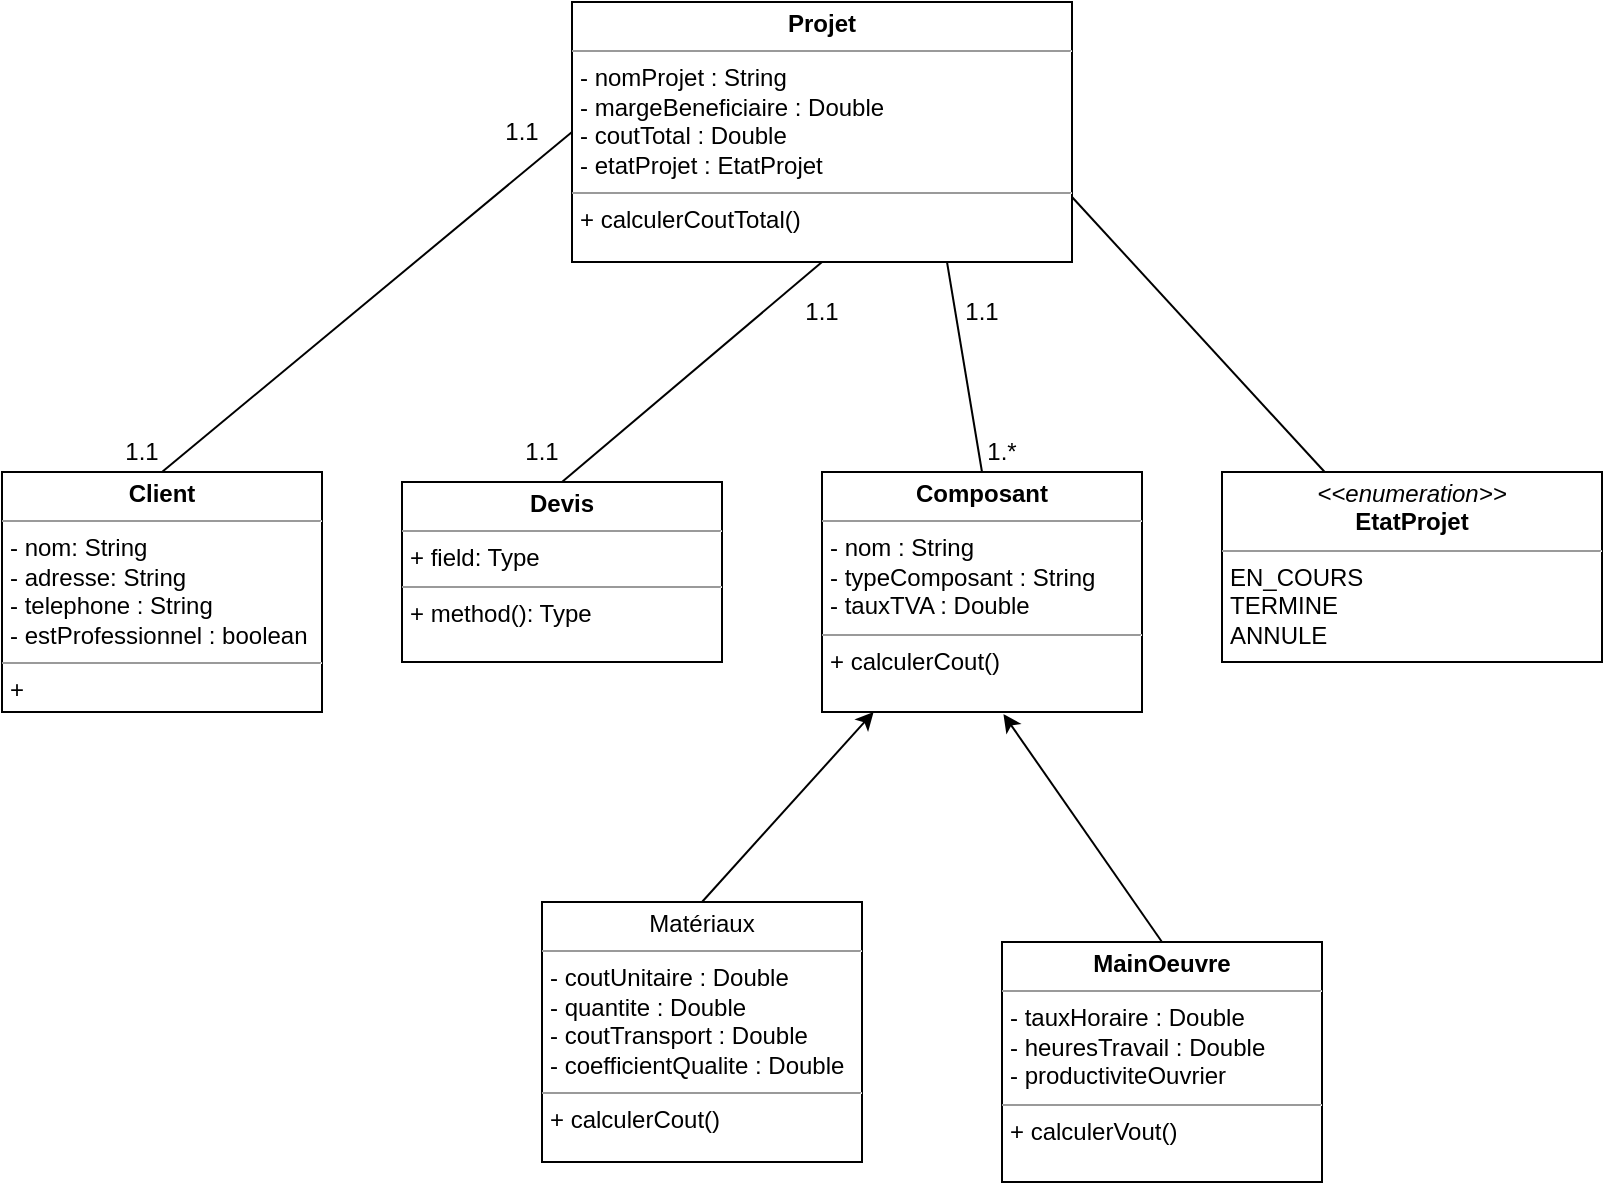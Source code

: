 <mxfile version="20.5.3" type="embed"><diagram id="4j6IUzsgExgtnUEqNyxQ" name="Page-1"><mxGraphModel dx="1276" dy="509" grid="1" gridSize="10" guides="1" tooltips="1" connect="1" arrows="1" fold="1" page="1" pageScale="1" pageWidth="850" pageHeight="1100" math="0" shadow="0"><root><mxCell id="0"/><mxCell id="1" parent="0"/><mxCell id="27" style="edgeStyle=none;rounded=0;orthogonalLoop=1;jettySize=auto;html=1;exitX=0.25;exitY=1;exitDx=0;exitDy=0;" edge="1" parent="1" source="6"><mxGeometry relative="1" as="geometry"><mxPoint x="387.083" y="135" as="targetPoint"/></mxGeometry></mxCell><mxCell id="6" value="&lt;p style=&quot;margin:0px;margin-top:4px;text-align:center;&quot;&gt;&lt;b&gt;Projet&lt;/b&gt;&lt;/p&gt;&lt;hr size=&quot;1&quot;&gt;&lt;p style=&quot;margin:0px;margin-left:4px;&quot;&gt;- nomProjet : String&lt;/p&gt;&lt;p style=&quot;margin:0px;margin-left:4px;&quot;&gt;-&amp;nbsp;margeBeneficiaire : Double&lt;/p&gt;&lt;p style=&quot;margin:0px;margin-left:4px;&quot;&gt;-&amp;nbsp;coutTotal : Double&lt;/p&gt;&lt;p style=&quot;margin:0px;margin-left:4px;&quot;&gt;-&amp;nbsp;etatProjet : EtatProjet&lt;/p&gt;&lt;hr size=&quot;1&quot;&gt;&lt;p style=&quot;margin:0px;margin-left:4px;&quot;&gt;+ calculerCoutTotal()&lt;/p&gt;" style="verticalAlign=top;align=left;overflow=fill;fontSize=12;fontFamily=Helvetica;html=1;" vertex="1" parent="1"><mxGeometry x="315" y="30" width="250" height="130" as="geometry"/></mxCell><mxCell id="9" value="&lt;p style=&quot;margin:0px;margin-top:4px;text-align:center;&quot;&gt;&lt;b&gt;Client&lt;/b&gt;&lt;/p&gt;&lt;hr size=&quot;1&quot;&gt;&lt;p style=&quot;margin:0px;margin-left:4px;&quot;&gt;- nom: String&lt;/p&gt;&lt;p style=&quot;margin:0px;margin-left:4px;&quot;&gt;-&amp;nbsp;adresse: String&lt;/p&gt;&lt;p style=&quot;margin:0px;margin-left:4px;&quot;&gt;-&amp;nbsp;telephone : String&lt;/p&gt;&lt;p style=&quot;margin:0px;margin-left:4px;&quot;&gt;-&amp;nbsp;estProfessionnel : boolean&lt;/p&gt;&lt;hr size=&quot;1&quot;&gt;&lt;p style=&quot;margin:0px;margin-left:4px;&quot;&gt;+&lt;/p&gt;" style="verticalAlign=top;align=left;overflow=fill;fontSize=12;fontFamily=Helvetica;html=1;" vertex="1" parent="1"><mxGeometry x="30" y="265" width="160" height="120" as="geometry"/></mxCell><mxCell id="10" value="&lt;p style=&quot;margin:0px;margin-top:4px;text-align:center;&quot;&gt;&lt;b&gt;Devis&lt;/b&gt;&lt;/p&gt;&lt;hr size=&quot;1&quot;&gt;&lt;p style=&quot;margin:0px;margin-left:4px;&quot;&gt;+ field: Type&lt;/p&gt;&lt;hr size=&quot;1&quot;&gt;&lt;p style=&quot;margin:0px;margin-left:4px;&quot;&gt;+ method(): Type&lt;/p&gt;" style="verticalAlign=top;align=left;overflow=fill;fontSize=12;fontFamily=Helvetica;html=1;" vertex="1" parent="1"><mxGeometry x="230" y="270" width="160" height="90" as="geometry"/></mxCell><mxCell id="11" value="&lt;p style=&quot;margin:0px;margin-top:4px;text-align:center;&quot;&gt;&lt;b&gt;Composant&lt;/b&gt;&lt;/p&gt;&lt;hr size=&quot;1&quot;&gt;&lt;p style=&quot;margin:0px;margin-left:4px;&quot;&gt;- nom : String&lt;/p&gt;&lt;p style=&quot;margin:0px;margin-left:4px;&quot;&gt;- typeComposant : String&lt;/p&gt;&lt;p style=&quot;margin:0px;margin-left:4px;&quot;&gt;- tauxTVA : Double&lt;/p&gt;&lt;hr size=&quot;1&quot;&gt;&lt;p style=&quot;margin:0px;margin-left:4px;&quot;&gt;+ calculerCout()&lt;/p&gt;" style="verticalAlign=top;align=left;overflow=fill;fontSize=12;fontFamily=Helvetica;html=1;" vertex="1" parent="1"><mxGeometry x="440" y="265" width="160" height="120" as="geometry"/></mxCell><mxCell id="16" value="&lt;p style=&quot;margin:0px;margin-top:4px;text-align:center;&quot;&gt;&lt;i&gt;&amp;lt;&amp;lt;enumeration&amp;gt;&amp;gt;&lt;/i&gt;&lt;br&gt;&lt;b&gt;EtatProjet&lt;/b&gt;&lt;/p&gt;&lt;hr size=&quot;1&quot;&gt;&lt;p style=&quot;margin:0px;margin-left:4px;&quot;&gt;EN_COURS&lt;br&gt;TERMINE&lt;/p&gt;&lt;p style=&quot;margin:0px;margin-left:4px;&quot;&gt;ANNULE&lt;/p&gt;" style="verticalAlign=top;align=left;overflow=fill;fontSize=12;fontFamily=Helvetica;html=1;" vertex="1" parent="1"><mxGeometry x="640" y="265" width="190" height="95" as="geometry"/></mxCell><mxCell id="17" value="&lt;p style=&quot;margin:0px;margin-top:4px;text-align:center;&quot;&gt;Matériaux&lt;br&gt;&lt;/p&gt;&lt;hr size=&quot;1&quot;&gt;&lt;p style=&quot;margin:0px;margin-left:4px;&quot;&gt;- coutUnitaire : Double&lt;/p&gt;&lt;p style=&quot;margin:0px;margin-left:4px;&quot;&gt;- quantite : Double&lt;/p&gt;&lt;p style=&quot;margin:0px;margin-left:4px;&quot;&gt;- coutTransport : Double&lt;/p&gt;&lt;p style=&quot;margin:0px;margin-left:4px;&quot;&gt;- coefficientQualite : Double&lt;/p&gt;&lt;hr size=&quot;1&quot;&gt;&lt;p style=&quot;margin:0px;margin-left:4px;&quot;&gt;+ calculerCout()&lt;/p&gt;" style="verticalAlign=top;align=left;overflow=fill;fontSize=12;fontFamily=Helvetica;html=1;" vertex="1" parent="1"><mxGeometry x="300" y="480" width="160" height="130" as="geometry"/></mxCell><mxCell id="32" style="edgeStyle=none;rounded=0;orthogonalLoop=1;jettySize=auto;html=1;exitX=0.5;exitY=0;exitDx=0;exitDy=0;entryX=0.567;entryY=1.009;entryDx=0;entryDy=0;entryPerimeter=0;" edge="1" parent="1" source="19" target="11"><mxGeometry relative="1" as="geometry"/></mxCell><mxCell id="19" value="&lt;p style=&quot;margin:0px;margin-top:4px;text-align:center;&quot;&gt;&lt;b&gt;MainOeuvre&lt;/b&gt;&lt;/p&gt;&lt;hr size=&quot;1&quot;&gt;&lt;p style=&quot;margin:0px;margin-left:4px;&quot;&gt;- tauxHoraire : Double&lt;/p&gt;&lt;p style=&quot;margin:0px;margin-left:4px;&quot;&gt;- heuresTravail : Double&lt;/p&gt;&lt;p style=&quot;margin:0px;margin-left:4px;&quot;&gt;- productiviteOuvrier&lt;/p&gt;&lt;hr size=&quot;1&quot;&gt;&lt;p style=&quot;margin:0px;margin-left:4px;&quot;&gt;+ calculerVout()&lt;/p&gt;" style="verticalAlign=top;align=left;overflow=fill;fontSize=12;fontFamily=Helvetica;html=1;" vertex="1" parent="1"><mxGeometry x="530" y="500" width="160" height="120" as="geometry"/></mxCell><mxCell id="28" value="" style="endArrow=none;html=1;rounded=0;exitX=0.5;exitY=0;exitDx=0;exitDy=0;entryX=0.5;entryY=1;entryDx=0;entryDy=0;" edge="1" parent="1" source="10" target="6"><mxGeometry width="50" height="50" relative="1" as="geometry"><mxPoint x="120" y="275" as="sourcePoint"/><mxPoint x="320" y="115" as="targetPoint"/></mxGeometry></mxCell><mxCell id="29" value="" style="endArrow=none;html=1;rounded=0;exitX=0.5;exitY=0;exitDx=0;exitDy=0;entryX=0.75;entryY=1;entryDx=0;entryDy=0;" edge="1" parent="1" source="11" target="6"><mxGeometry width="50" height="50" relative="1" as="geometry"><mxPoint x="320" y="280" as="sourcePoint"/><mxPoint x="445" y="180" as="targetPoint"/></mxGeometry></mxCell><mxCell id="30" value="" style="endArrow=none;html=1;rounded=0;entryX=1;entryY=0.75;entryDx=0;entryDy=0;" edge="1" parent="1" source="16" target="6"><mxGeometry width="50" height="50" relative="1" as="geometry"><mxPoint x="530" y="275" as="sourcePoint"/><mxPoint x="507.5" y="180" as="targetPoint"/></mxGeometry></mxCell><mxCell id="31" value="" style="endArrow=classic;html=1;rounded=0;exitX=0.5;exitY=0;exitDx=0;exitDy=0;" edge="1" parent="1" source="17" target="11"><mxGeometry width="50" height="50" relative="1" as="geometry"><mxPoint x="430" y="570" as="sourcePoint"/><mxPoint x="480" y="520" as="targetPoint"/></mxGeometry></mxCell><mxCell id="33" value="1.1" style="text;html=1;strokeColor=none;fillColor=none;align=center;verticalAlign=middle;whiteSpace=wrap;rounded=0;" vertex="1" parent="1"><mxGeometry x="410" y="170" width="60" height="30" as="geometry"/></mxCell><mxCell id="34" value="1.1" style="text;html=1;strokeColor=none;fillColor=none;align=center;verticalAlign=middle;whiteSpace=wrap;rounded=0;" vertex="1" parent="1"><mxGeometry x="270" y="240" width="60" height="30" as="geometry"/></mxCell><mxCell id="35" value="1.1" style="text;html=1;strokeColor=none;fillColor=none;align=center;verticalAlign=middle;whiteSpace=wrap;rounded=0;" vertex="1" parent="1"><mxGeometry x="260" y="80" width="60" height="30" as="geometry"/></mxCell><mxCell id="39" value="" style="endArrow=none;html=1;rounded=0;exitX=0.5;exitY=0;exitDx=0;exitDy=0;entryX=0;entryY=0.5;entryDx=0;entryDy=0;" edge="1" parent="1" source="9" target="6"><mxGeometry width="50" height="50" relative="1" as="geometry"><mxPoint x="320" y="280" as="sourcePoint"/><mxPoint x="450" y="170" as="targetPoint"/></mxGeometry></mxCell><mxCell id="40" value="1.1" style="text;html=1;strokeColor=none;fillColor=none;align=center;verticalAlign=middle;whiteSpace=wrap;rounded=0;" vertex="1" parent="1"><mxGeometry x="70" y="240" width="60" height="30" as="geometry"/></mxCell><mxCell id="41" value="1.1" style="text;html=1;strokeColor=none;fillColor=none;align=center;verticalAlign=middle;whiteSpace=wrap;rounded=0;" vertex="1" parent="1"><mxGeometry x="490" y="170" width="60" height="30" as="geometry"/></mxCell><mxCell id="42" value="1.*" style="text;html=1;strokeColor=none;fillColor=none;align=center;verticalAlign=middle;whiteSpace=wrap;rounded=0;" vertex="1" parent="1"><mxGeometry x="500" y="240" width="60" height="30" as="geometry"/></mxCell></root></mxGraphModel></diagram></mxfile>